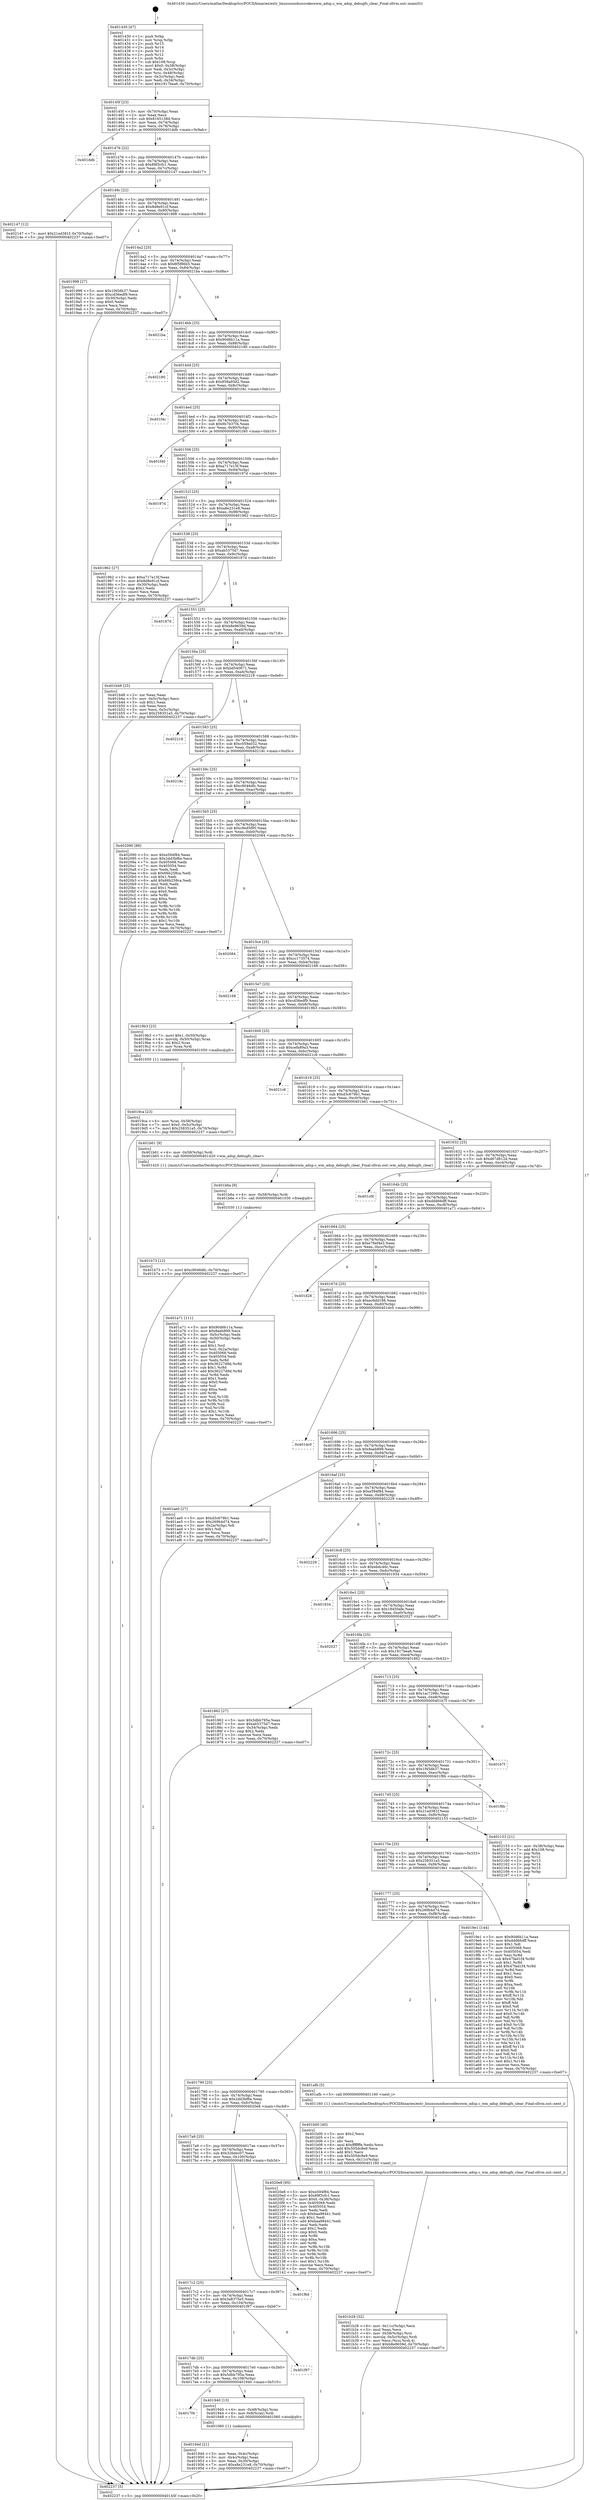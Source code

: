 digraph "0x401430" {
  label = "0x401430 (/mnt/c/Users/mathe/Desktop/tcc/POCII/binaries/extr_linuxsoundsoccodecswm_adsp.c_wm_adsp_debugfs_clear_Final-ollvm.out::main(0))"
  labelloc = "t"
  node[shape=record]

  Entry [label="",width=0.3,height=0.3,shape=circle,fillcolor=black,style=filled]
  "0x40145f" [label="{
     0x40145f [23]\l
     | [instrs]\l
     &nbsp;&nbsp;0x40145f \<+3\>: mov -0x70(%rbp),%eax\l
     &nbsp;&nbsp;0x401462 \<+2\>: mov %eax,%ecx\l
     &nbsp;&nbsp;0x401464 \<+6\>: sub $0x8165138d,%ecx\l
     &nbsp;&nbsp;0x40146a \<+3\>: mov %eax,-0x74(%rbp)\l
     &nbsp;&nbsp;0x40146d \<+3\>: mov %ecx,-0x78(%rbp)\l
     &nbsp;&nbsp;0x401470 \<+6\>: je 0000000000401ddb \<main+0x9ab\>\l
  }"]
  "0x401ddb" [label="{
     0x401ddb\l
  }", style=dashed]
  "0x401476" [label="{
     0x401476 [22]\l
     | [instrs]\l
     &nbsp;&nbsp;0x401476 \<+5\>: jmp 000000000040147b \<main+0x4b\>\l
     &nbsp;&nbsp;0x40147b \<+3\>: mov -0x74(%rbp),%eax\l
     &nbsp;&nbsp;0x40147e \<+5\>: sub $0x89f3cfc1,%eax\l
     &nbsp;&nbsp;0x401483 \<+3\>: mov %eax,-0x7c(%rbp)\l
     &nbsp;&nbsp;0x401486 \<+6\>: je 0000000000402147 \<main+0xd17\>\l
  }"]
  Exit [label="",width=0.3,height=0.3,shape=circle,fillcolor=black,style=filled,peripheries=2]
  "0x402147" [label="{
     0x402147 [12]\l
     | [instrs]\l
     &nbsp;&nbsp;0x402147 \<+7\>: movl $0x21ed381f,-0x70(%rbp)\l
     &nbsp;&nbsp;0x40214e \<+5\>: jmp 0000000000402237 \<main+0xe07\>\l
  }"]
  "0x40148c" [label="{
     0x40148c [22]\l
     | [instrs]\l
     &nbsp;&nbsp;0x40148c \<+5\>: jmp 0000000000401491 \<main+0x61\>\l
     &nbsp;&nbsp;0x401491 \<+3\>: mov -0x74(%rbp),%eax\l
     &nbsp;&nbsp;0x401494 \<+5\>: sub $0x8d8e91cf,%eax\l
     &nbsp;&nbsp;0x401499 \<+3\>: mov %eax,-0x80(%rbp)\l
     &nbsp;&nbsp;0x40149c \<+6\>: je 0000000000401998 \<main+0x568\>\l
  }"]
  "0x401b73" [label="{
     0x401b73 [12]\l
     | [instrs]\l
     &nbsp;&nbsp;0x401b73 \<+7\>: movl $0xc9046dfc,-0x70(%rbp)\l
     &nbsp;&nbsp;0x401b7a \<+5\>: jmp 0000000000402237 \<main+0xe07\>\l
  }"]
  "0x401998" [label="{
     0x401998 [27]\l
     | [instrs]\l
     &nbsp;&nbsp;0x401998 \<+5\>: mov $0x1f45db37,%eax\l
     &nbsp;&nbsp;0x40199d \<+5\>: mov $0xcd36edf9,%ecx\l
     &nbsp;&nbsp;0x4019a2 \<+3\>: mov -0x30(%rbp),%edx\l
     &nbsp;&nbsp;0x4019a5 \<+3\>: cmp $0x0,%edx\l
     &nbsp;&nbsp;0x4019a8 \<+3\>: cmove %ecx,%eax\l
     &nbsp;&nbsp;0x4019ab \<+3\>: mov %eax,-0x70(%rbp)\l
     &nbsp;&nbsp;0x4019ae \<+5\>: jmp 0000000000402237 \<main+0xe07\>\l
  }"]
  "0x4014a2" [label="{
     0x4014a2 [25]\l
     | [instrs]\l
     &nbsp;&nbsp;0x4014a2 \<+5\>: jmp 00000000004014a7 \<main+0x77\>\l
     &nbsp;&nbsp;0x4014a7 \<+3\>: mov -0x74(%rbp),%eax\l
     &nbsp;&nbsp;0x4014aa \<+5\>: sub $0x8f5f86b5,%eax\l
     &nbsp;&nbsp;0x4014af \<+6\>: mov %eax,-0x84(%rbp)\l
     &nbsp;&nbsp;0x4014b5 \<+6\>: je 00000000004021ba \<main+0xd8a\>\l
  }"]
  "0x401b6a" [label="{
     0x401b6a [9]\l
     | [instrs]\l
     &nbsp;&nbsp;0x401b6a \<+4\>: mov -0x58(%rbp),%rdi\l
     &nbsp;&nbsp;0x401b6e \<+5\>: call 0000000000401030 \<free@plt\>\l
     | [calls]\l
     &nbsp;&nbsp;0x401030 \{1\} (unknown)\l
  }"]
  "0x4021ba" [label="{
     0x4021ba\l
  }", style=dashed]
  "0x4014bb" [label="{
     0x4014bb [25]\l
     | [instrs]\l
     &nbsp;&nbsp;0x4014bb \<+5\>: jmp 00000000004014c0 \<main+0x90\>\l
     &nbsp;&nbsp;0x4014c0 \<+3\>: mov -0x74(%rbp),%eax\l
     &nbsp;&nbsp;0x4014c3 \<+5\>: sub $0x90d6b11a,%eax\l
     &nbsp;&nbsp;0x4014c8 \<+6\>: mov %eax,-0x88(%rbp)\l
     &nbsp;&nbsp;0x4014ce \<+6\>: je 0000000000402180 \<main+0xd50\>\l
  }"]
  "0x401b28" [label="{
     0x401b28 [32]\l
     | [instrs]\l
     &nbsp;&nbsp;0x401b28 \<+6\>: mov -0x11c(%rbp),%ecx\l
     &nbsp;&nbsp;0x401b2e \<+3\>: imul %eax,%ecx\l
     &nbsp;&nbsp;0x401b31 \<+4\>: mov -0x58(%rbp),%rsi\l
     &nbsp;&nbsp;0x401b35 \<+4\>: movslq -0x5c(%rbp),%rdi\l
     &nbsp;&nbsp;0x401b39 \<+3\>: mov %ecx,(%rsi,%rdi,4)\l
     &nbsp;&nbsp;0x401b3c \<+7\>: movl $0xb8e9659d,-0x70(%rbp)\l
     &nbsp;&nbsp;0x401b43 \<+5\>: jmp 0000000000402237 \<main+0xe07\>\l
  }"]
  "0x402180" [label="{
     0x402180\l
  }", style=dashed]
  "0x4014d4" [label="{
     0x4014d4 [25]\l
     | [instrs]\l
     &nbsp;&nbsp;0x4014d4 \<+5\>: jmp 00000000004014d9 \<main+0xa9\>\l
     &nbsp;&nbsp;0x4014d9 \<+3\>: mov -0x74(%rbp),%eax\l
     &nbsp;&nbsp;0x4014dc \<+5\>: sub $0x958a93d2,%eax\l
     &nbsp;&nbsp;0x4014e1 \<+6\>: mov %eax,-0x8c(%rbp)\l
     &nbsp;&nbsp;0x4014e7 \<+6\>: je 0000000000401f4c \<main+0xb1c\>\l
  }"]
  "0x401b00" [label="{
     0x401b00 [40]\l
     | [instrs]\l
     &nbsp;&nbsp;0x401b00 \<+5\>: mov $0x2,%ecx\l
     &nbsp;&nbsp;0x401b05 \<+1\>: cltd\l
     &nbsp;&nbsp;0x401b06 \<+2\>: idiv %ecx\l
     &nbsp;&nbsp;0x401b08 \<+6\>: imul $0xfffffffe,%edx,%ecx\l
     &nbsp;&nbsp;0x401b0e \<+6\>: add $0x505dc8e9,%ecx\l
     &nbsp;&nbsp;0x401b14 \<+3\>: add $0x1,%ecx\l
     &nbsp;&nbsp;0x401b17 \<+6\>: sub $0x505dc8e9,%ecx\l
     &nbsp;&nbsp;0x401b1d \<+6\>: mov %ecx,-0x11c(%rbp)\l
     &nbsp;&nbsp;0x401b23 \<+5\>: call 0000000000401160 \<next_i\>\l
     | [calls]\l
     &nbsp;&nbsp;0x401160 \{1\} (/mnt/c/Users/mathe/Desktop/tcc/POCII/binaries/extr_linuxsoundsoccodecswm_adsp.c_wm_adsp_debugfs_clear_Final-ollvm.out::next_i)\l
  }"]
  "0x401f4c" [label="{
     0x401f4c\l
  }", style=dashed]
  "0x4014ed" [label="{
     0x4014ed [25]\l
     | [instrs]\l
     &nbsp;&nbsp;0x4014ed \<+5\>: jmp 00000000004014f2 \<main+0xc2\>\l
     &nbsp;&nbsp;0x4014f2 \<+3\>: mov -0x74(%rbp),%eax\l
     &nbsp;&nbsp;0x4014f5 \<+5\>: sub $0x9b7b37f4,%eax\l
     &nbsp;&nbsp;0x4014fa \<+6\>: mov %eax,-0x90(%rbp)\l
     &nbsp;&nbsp;0x401500 \<+6\>: je 0000000000401f40 \<main+0xb10\>\l
  }"]
  "0x4019ca" [label="{
     0x4019ca [23]\l
     | [instrs]\l
     &nbsp;&nbsp;0x4019ca \<+4\>: mov %rax,-0x58(%rbp)\l
     &nbsp;&nbsp;0x4019ce \<+7\>: movl $0x0,-0x5c(%rbp)\l
     &nbsp;&nbsp;0x4019d5 \<+7\>: movl $0x258351a5,-0x70(%rbp)\l
     &nbsp;&nbsp;0x4019dc \<+5\>: jmp 0000000000402237 \<main+0xe07\>\l
  }"]
  "0x401f40" [label="{
     0x401f40\l
  }", style=dashed]
  "0x401506" [label="{
     0x401506 [25]\l
     | [instrs]\l
     &nbsp;&nbsp;0x401506 \<+5\>: jmp 000000000040150b \<main+0xdb\>\l
     &nbsp;&nbsp;0x40150b \<+3\>: mov -0x74(%rbp),%eax\l
     &nbsp;&nbsp;0x40150e \<+5\>: sub $0xa717e15f,%eax\l
     &nbsp;&nbsp;0x401513 \<+6\>: mov %eax,-0x94(%rbp)\l
     &nbsp;&nbsp;0x401519 \<+6\>: je 000000000040197d \<main+0x54d\>\l
  }"]
  "0x40194d" [label="{
     0x40194d [21]\l
     | [instrs]\l
     &nbsp;&nbsp;0x40194d \<+3\>: mov %eax,-0x4c(%rbp)\l
     &nbsp;&nbsp;0x401950 \<+3\>: mov -0x4c(%rbp),%eax\l
     &nbsp;&nbsp;0x401953 \<+3\>: mov %eax,-0x30(%rbp)\l
     &nbsp;&nbsp;0x401956 \<+7\>: movl $0xa8e231e8,-0x70(%rbp)\l
     &nbsp;&nbsp;0x40195d \<+5\>: jmp 0000000000402237 \<main+0xe07\>\l
  }"]
  "0x40197d" [label="{
     0x40197d\l
  }", style=dashed]
  "0x40151f" [label="{
     0x40151f [25]\l
     | [instrs]\l
     &nbsp;&nbsp;0x40151f \<+5\>: jmp 0000000000401524 \<main+0xf4\>\l
     &nbsp;&nbsp;0x401524 \<+3\>: mov -0x74(%rbp),%eax\l
     &nbsp;&nbsp;0x401527 \<+5\>: sub $0xa8e231e8,%eax\l
     &nbsp;&nbsp;0x40152c \<+6\>: mov %eax,-0x98(%rbp)\l
     &nbsp;&nbsp;0x401532 \<+6\>: je 0000000000401962 \<main+0x532\>\l
  }"]
  "0x4017f4" [label="{
     0x4017f4\l
  }", style=dashed]
  "0x401962" [label="{
     0x401962 [27]\l
     | [instrs]\l
     &nbsp;&nbsp;0x401962 \<+5\>: mov $0xa717e15f,%eax\l
     &nbsp;&nbsp;0x401967 \<+5\>: mov $0x8d8e91cf,%ecx\l
     &nbsp;&nbsp;0x40196c \<+3\>: mov -0x30(%rbp),%edx\l
     &nbsp;&nbsp;0x40196f \<+3\>: cmp $0x1,%edx\l
     &nbsp;&nbsp;0x401972 \<+3\>: cmovl %ecx,%eax\l
     &nbsp;&nbsp;0x401975 \<+3\>: mov %eax,-0x70(%rbp)\l
     &nbsp;&nbsp;0x401978 \<+5\>: jmp 0000000000402237 \<main+0xe07\>\l
  }"]
  "0x401538" [label="{
     0x401538 [25]\l
     | [instrs]\l
     &nbsp;&nbsp;0x401538 \<+5\>: jmp 000000000040153d \<main+0x10d\>\l
     &nbsp;&nbsp;0x40153d \<+3\>: mov -0x74(%rbp),%eax\l
     &nbsp;&nbsp;0x401540 \<+5\>: sub $0xab5375d7,%eax\l
     &nbsp;&nbsp;0x401545 \<+6\>: mov %eax,-0x9c(%rbp)\l
     &nbsp;&nbsp;0x40154b \<+6\>: je 000000000040187d \<main+0x44d\>\l
  }"]
  "0x401940" [label="{
     0x401940 [13]\l
     | [instrs]\l
     &nbsp;&nbsp;0x401940 \<+4\>: mov -0x48(%rbp),%rax\l
     &nbsp;&nbsp;0x401944 \<+4\>: mov 0x8(%rax),%rdi\l
     &nbsp;&nbsp;0x401948 \<+5\>: call 0000000000401060 \<atoi@plt\>\l
     | [calls]\l
     &nbsp;&nbsp;0x401060 \{1\} (unknown)\l
  }"]
  "0x40187d" [label="{
     0x40187d\l
  }", style=dashed]
  "0x401551" [label="{
     0x401551 [25]\l
     | [instrs]\l
     &nbsp;&nbsp;0x401551 \<+5\>: jmp 0000000000401556 \<main+0x126\>\l
     &nbsp;&nbsp;0x401556 \<+3\>: mov -0x74(%rbp),%eax\l
     &nbsp;&nbsp;0x401559 \<+5\>: sub $0xb8e9659d,%eax\l
     &nbsp;&nbsp;0x40155e \<+6\>: mov %eax,-0xa0(%rbp)\l
     &nbsp;&nbsp;0x401564 \<+6\>: je 0000000000401b48 \<main+0x718\>\l
  }"]
  "0x4017db" [label="{
     0x4017db [25]\l
     | [instrs]\l
     &nbsp;&nbsp;0x4017db \<+5\>: jmp 00000000004017e0 \<main+0x3b0\>\l
     &nbsp;&nbsp;0x4017e0 \<+3\>: mov -0x74(%rbp),%eax\l
     &nbsp;&nbsp;0x4017e3 \<+5\>: sub $0x5dbb795a,%eax\l
     &nbsp;&nbsp;0x4017e8 \<+6\>: mov %eax,-0x108(%rbp)\l
     &nbsp;&nbsp;0x4017ee \<+6\>: je 0000000000401940 \<main+0x510\>\l
  }"]
  "0x401b48" [label="{
     0x401b48 [25]\l
     | [instrs]\l
     &nbsp;&nbsp;0x401b48 \<+2\>: xor %eax,%eax\l
     &nbsp;&nbsp;0x401b4a \<+3\>: mov -0x5c(%rbp),%ecx\l
     &nbsp;&nbsp;0x401b4d \<+3\>: sub $0x1,%eax\l
     &nbsp;&nbsp;0x401b50 \<+2\>: sub %eax,%ecx\l
     &nbsp;&nbsp;0x401b52 \<+3\>: mov %ecx,-0x5c(%rbp)\l
     &nbsp;&nbsp;0x401b55 \<+7\>: movl $0x258351a5,-0x70(%rbp)\l
     &nbsp;&nbsp;0x401b5c \<+5\>: jmp 0000000000402237 \<main+0xe07\>\l
  }"]
  "0x40156a" [label="{
     0x40156a [25]\l
     | [instrs]\l
     &nbsp;&nbsp;0x40156a \<+5\>: jmp 000000000040156f \<main+0x13f\>\l
     &nbsp;&nbsp;0x40156f \<+3\>: mov -0x74(%rbp),%eax\l
     &nbsp;&nbsp;0x401572 \<+5\>: sub $0xbd540671,%eax\l
     &nbsp;&nbsp;0x401577 \<+6\>: mov %eax,-0xa4(%rbp)\l
     &nbsp;&nbsp;0x40157d \<+6\>: je 0000000000402218 \<main+0xde8\>\l
  }"]
  "0x401f97" [label="{
     0x401f97\l
  }", style=dashed]
  "0x402218" [label="{
     0x402218\l
  }", style=dashed]
  "0x401583" [label="{
     0x401583 [25]\l
     | [instrs]\l
     &nbsp;&nbsp;0x401583 \<+5\>: jmp 0000000000401588 \<main+0x158\>\l
     &nbsp;&nbsp;0x401588 \<+3\>: mov -0x74(%rbp),%eax\l
     &nbsp;&nbsp;0x40158b \<+5\>: sub $0xc059a032,%eax\l
     &nbsp;&nbsp;0x401590 \<+6\>: mov %eax,-0xa8(%rbp)\l
     &nbsp;&nbsp;0x401596 \<+6\>: je 000000000040218c \<main+0xd5c\>\l
  }"]
  "0x4017c2" [label="{
     0x4017c2 [25]\l
     | [instrs]\l
     &nbsp;&nbsp;0x4017c2 \<+5\>: jmp 00000000004017c7 \<main+0x397\>\l
     &nbsp;&nbsp;0x4017c7 \<+3\>: mov -0x74(%rbp),%eax\l
     &nbsp;&nbsp;0x4017ca \<+5\>: sub $0x3a8375e5,%eax\l
     &nbsp;&nbsp;0x4017cf \<+6\>: mov %eax,-0x104(%rbp)\l
     &nbsp;&nbsp;0x4017d5 \<+6\>: je 0000000000401f97 \<main+0xb67\>\l
  }"]
  "0x40218c" [label="{
     0x40218c\l
  }", style=dashed]
  "0x40159c" [label="{
     0x40159c [25]\l
     | [instrs]\l
     &nbsp;&nbsp;0x40159c \<+5\>: jmp 00000000004015a1 \<main+0x171\>\l
     &nbsp;&nbsp;0x4015a1 \<+3\>: mov -0x74(%rbp),%eax\l
     &nbsp;&nbsp;0x4015a4 \<+5\>: sub $0xc9046dfc,%eax\l
     &nbsp;&nbsp;0x4015a9 \<+6\>: mov %eax,-0xac(%rbp)\l
     &nbsp;&nbsp;0x4015af \<+6\>: je 0000000000402090 \<main+0xc60\>\l
  }"]
  "0x401f6d" [label="{
     0x401f6d\l
  }", style=dashed]
  "0x402090" [label="{
     0x402090 [88]\l
     | [instrs]\l
     &nbsp;&nbsp;0x402090 \<+5\>: mov $0xe594f84,%eax\l
     &nbsp;&nbsp;0x402095 \<+5\>: mov $0x2dd3bf6e,%ecx\l
     &nbsp;&nbsp;0x40209a \<+7\>: mov 0x405068,%edx\l
     &nbsp;&nbsp;0x4020a1 \<+7\>: mov 0x405054,%esi\l
     &nbsp;&nbsp;0x4020a8 \<+2\>: mov %edx,%edi\l
     &nbsp;&nbsp;0x4020aa \<+6\>: sub $0x66b258ca,%edi\l
     &nbsp;&nbsp;0x4020b0 \<+3\>: sub $0x1,%edi\l
     &nbsp;&nbsp;0x4020b3 \<+6\>: add $0x66b258ca,%edi\l
     &nbsp;&nbsp;0x4020b9 \<+3\>: imul %edi,%edx\l
     &nbsp;&nbsp;0x4020bc \<+3\>: and $0x1,%edx\l
     &nbsp;&nbsp;0x4020bf \<+3\>: cmp $0x0,%edx\l
     &nbsp;&nbsp;0x4020c2 \<+4\>: sete %r8b\l
     &nbsp;&nbsp;0x4020c6 \<+3\>: cmp $0xa,%esi\l
     &nbsp;&nbsp;0x4020c9 \<+4\>: setl %r9b\l
     &nbsp;&nbsp;0x4020cd \<+3\>: mov %r8b,%r10b\l
     &nbsp;&nbsp;0x4020d0 \<+3\>: and %r9b,%r10b\l
     &nbsp;&nbsp;0x4020d3 \<+3\>: xor %r9b,%r8b\l
     &nbsp;&nbsp;0x4020d6 \<+3\>: or %r8b,%r10b\l
     &nbsp;&nbsp;0x4020d9 \<+4\>: test $0x1,%r10b\l
     &nbsp;&nbsp;0x4020dd \<+3\>: cmovne %ecx,%eax\l
     &nbsp;&nbsp;0x4020e0 \<+3\>: mov %eax,-0x70(%rbp)\l
     &nbsp;&nbsp;0x4020e3 \<+5\>: jmp 0000000000402237 \<main+0xe07\>\l
  }"]
  "0x4015b5" [label="{
     0x4015b5 [25]\l
     | [instrs]\l
     &nbsp;&nbsp;0x4015b5 \<+5\>: jmp 00000000004015ba \<main+0x18a\>\l
     &nbsp;&nbsp;0x4015ba \<+3\>: mov -0x74(%rbp),%eax\l
     &nbsp;&nbsp;0x4015bd \<+5\>: sub $0xc9ed5f95,%eax\l
     &nbsp;&nbsp;0x4015c2 \<+6\>: mov %eax,-0xb0(%rbp)\l
     &nbsp;&nbsp;0x4015c8 \<+6\>: je 0000000000402084 \<main+0xc54\>\l
  }"]
  "0x4017a9" [label="{
     0x4017a9 [25]\l
     | [instrs]\l
     &nbsp;&nbsp;0x4017a9 \<+5\>: jmp 00000000004017ae \<main+0x37e\>\l
     &nbsp;&nbsp;0x4017ae \<+3\>: mov -0x74(%rbp),%eax\l
     &nbsp;&nbsp;0x4017b1 \<+5\>: sub $0x326dec07,%eax\l
     &nbsp;&nbsp;0x4017b6 \<+6\>: mov %eax,-0x100(%rbp)\l
     &nbsp;&nbsp;0x4017bc \<+6\>: je 0000000000401f6d \<main+0xb3d\>\l
  }"]
  "0x402084" [label="{
     0x402084\l
  }", style=dashed]
  "0x4015ce" [label="{
     0x4015ce [25]\l
     | [instrs]\l
     &nbsp;&nbsp;0x4015ce \<+5\>: jmp 00000000004015d3 \<main+0x1a3\>\l
     &nbsp;&nbsp;0x4015d3 \<+3\>: mov -0x74(%rbp),%eax\l
     &nbsp;&nbsp;0x4015d6 \<+5\>: sub $0xcc173574,%eax\l
     &nbsp;&nbsp;0x4015db \<+6\>: mov %eax,-0xb4(%rbp)\l
     &nbsp;&nbsp;0x4015e1 \<+6\>: je 0000000000402168 \<main+0xd38\>\l
  }"]
  "0x4020e8" [label="{
     0x4020e8 [95]\l
     | [instrs]\l
     &nbsp;&nbsp;0x4020e8 \<+5\>: mov $0xe594f84,%eax\l
     &nbsp;&nbsp;0x4020ed \<+5\>: mov $0x89f3cfc1,%ecx\l
     &nbsp;&nbsp;0x4020f2 \<+7\>: movl $0x0,-0x38(%rbp)\l
     &nbsp;&nbsp;0x4020f9 \<+7\>: mov 0x405068,%edx\l
     &nbsp;&nbsp;0x402100 \<+7\>: mov 0x405054,%esi\l
     &nbsp;&nbsp;0x402107 \<+2\>: mov %edx,%edi\l
     &nbsp;&nbsp;0x402109 \<+6\>: sub $0xbaa98441,%edi\l
     &nbsp;&nbsp;0x40210f \<+3\>: sub $0x1,%edi\l
     &nbsp;&nbsp;0x402112 \<+6\>: add $0xbaa98441,%edi\l
     &nbsp;&nbsp;0x402118 \<+3\>: imul %edi,%edx\l
     &nbsp;&nbsp;0x40211b \<+3\>: and $0x1,%edx\l
     &nbsp;&nbsp;0x40211e \<+3\>: cmp $0x0,%edx\l
     &nbsp;&nbsp;0x402121 \<+4\>: sete %r8b\l
     &nbsp;&nbsp;0x402125 \<+3\>: cmp $0xa,%esi\l
     &nbsp;&nbsp;0x402128 \<+4\>: setl %r9b\l
     &nbsp;&nbsp;0x40212c \<+3\>: mov %r8b,%r10b\l
     &nbsp;&nbsp;0x40212f \<+3\>: and %r9b,%r10b\l
     &nbsp;&nbsp;0x402132 \<+3\>: xor %r9b,%r8b\l
     &nbsp;&nbsp;0x402135 \<+3\>: or %r8b,%r10b\l
     &nbsp;&nbsp;0x402138 \<+4\>: test $0x1,%r10b\l
     &nbsp;&nbsp;0x40213c \<+3\>: cmovne %ecx,%eax\l
     &nbsp;&nbsp;0x40213f \<+3\>: mov %eax,-0x70(%rbp)\l
     &nbsp;&nbsp;0x402142 \<+5\>: jmp 0000000000402237 \<main+0xe07\>\l
  }"]
  "0x402168" [label="{
     0x402168\l
  }", style=dashed]
  "0x4015e7" [label="{
     0x4015e7 [25]\l
     | [instrs]\l
     &nbsp;&nbsp;0x4015e7 \<+5\>: jmp 00000000004015ec \<main+0x1bc\>\l
     &nbsp;&nbsp;0x4015ec \<+3\>: mov -0x74(%rbp),%eax\l
     &nbsp;&nbsp;0x4015ef \<+5\>: sub $0xcd36edf9,%eax\l
     &nbsp;&nbsp;0x4015f4 \<+6\>: mov %eax,-0xb8(%rbp)\l
     &nbsp;&nbsp;0x4015fa \<+6\>: je 00000000004019b3 \<main+0x583\>\l
  }"]
  "0x401790" [label="{
     0x401790 [25]\l
     | [instrs]\l
     &nbsp;&nbsp;0x401790 \<+5\>: jmp 0000000000401795 \<main+0x365\>\l
     &nbsp;&nbsp;0x401795 \<+3\>: mov -0x74(%rbp),%eax\l
     &nbsp;&nbsp;0x401798 \<+5\>: sub $0x2dd3bf6e,%eax\l
     &nbsp;&nbsp;0x40179d \<+6\>: mov %eax,-0xfc(%rbp)\l
     &nbsp;&nbsp;0x4017a3 \<+6\>: je 00000000004020e8 \<main+0xcb8\>\l
  }"]
  "0x4019b3" [label="{
     0x4019b3 [23]\l
     | [instrs]\l
     &nbsp;&nbsp;0x4019b3 \<+7\>: movl $0x1,-0x50(%rbp)\l
     &nbsp;&nbsp;0x4019ba \<+4\>: movslq -0x50(%rbp),%rax\l
     &nbsp;&nbsp;0x4019be \<+4\>: shl $0x2,%rax\l
     &nbsp;&nbsp;0x4019c2 \<+3\>: mov %rax,%rdi\l
     &nbsp;&nbsp;0x4019c5 \<+5\>: call 0000000000401050 \<malloc@plt\>\l
     | [calls]\l
     &nbsp;&nbsp;0x401050 \{1\} (unknown)\l
  }"]
  "0x401600" [label="{
     0x401600 [25]\l
     | [instrs]\l
     &nbsp;&nbsp;0x401600 \<+5\>: jmp 0000000000401605 \<main+0x1d5\>\l
     &nbsp;&nbsp;0x401605 \<+3\>: mov -0x74(%rbp),%eax\l
     &nbsp;&nbsp;0x401608 \<+5\>: sub $0xcefa89a3,%eax\l
     &nbsp;&nbsp;0x40160d \<+6\>: mov %eax,-0xbc(%rbp)\l
     &nbsp;&nbsp;0x401613 \<+6\>: je 00000000004021c6 \<main+0xd96\>\l
  }"]
  "0x401afb" [label="{
     0x401afb [5]\l
     | [instrs]\l
     &nbsp;&nbsp;0x401afb \<+5\>: call 0000000000401160 \<next_i\>\l
     | [calls]\l
     &nbsp;&nbsp;0x401160 \{1\} (/mnt/c/Users/mathe/Desktop/tcc/POCII/binaries/extr_linuxsoundsoccodecswm_adsp.c_wm_adsp_debugfs_clear_Final-ollvm.out::next_i)\l
  }"]
  "0x4021c6" [label="{
     0x4021c6\l
  }", style=dashed]
  "0x401619" [label="{
     0x401619 [25]\l
     | [instrs]\l
     &nbsp;&nbsp;0x401619 \<+5\>: jmp 000000000040161e \<main+0x1ee\>\l
     &nbsp;&nbsp;0x40161e \<+3\>: mov -0x74(%rbp),%eax\l
     &nbsp;&nbsp;0x401621 \<+5\>: sub $0xd3c679b1,%eax\l
     &nbsp;&nbsp;0x401626 \<+6\>: mov %eax,-0xc0(%rbp)\l
     &nbsp;&nbsp;0x40162c \<+6\>: je 0000000000401b61 \<main+0x731\>\l
  }"]
  "0x401777" [label="{
     0x401777 [25]\l
     | [instrs]\l
     &nbsp;&nbsp;0x401777 \<+5\>: jmp 000000000040177c \<main+0x34c\>\l
     &nbsp;&nbsp;0x40177c \<+3\>: mov -0x74(%rbp),%eax\l
     &nbsp;&nbsp;0x40177f \<+5\>: sub $0x269b4d74,%eax\l
     &nbsp;&nbsp;0x401784 \<+6\>: mov %eax,-0xf8(%rbp)\l
     &nbsp;&nbsp;0x40178a \<+6\>: je 0000000000401afb \<main+0x6cb\>\l
  }"]
  "0x401b61" [label="{
     0x401b61 [9]\l
     | [instrs]\l
     &nbsp;&nbsp;0x401b61 \<+4\>: mov -0x58(%rbp),%rdi\l
     &nbsp;&nbsp;0x401b65 \<+5\>: call 0000000000401420 \<wm_adsp_debugfs_clear\>\l
     | [calls]\l
     &nbsp;&nbsp;0x401420 \{1\} (/mnt/c/Users/mathe/Desktop/tcc/POCII/binaries/extr_linuxsoundsoccodecswm_adsp.c_wm_adsp_debugfs_clear_Final-ollvm.out::wm_adsp_debugfs_clear)\l
  }"]
  "0x401632" [label="{
     0x401632 [25]\l
     | [instrs]\l
     &nbsp;&nbsp;0x401632 \<+5\>: jmp 0000000000401637 \<main+0x207\>\l
     &nbsp;&nbsp;0x401637 \<+3\>: mov -0x74(%rbp),%eax\l
     &nbsp;&nbsp;0x40163a \<+5\>: sub $0xd67d812d,%eax\l
     &nbsp;&nbsp;0x40163f \<+6\>: mov %eax,-0xc4(%rbp)\l
     &nbsp;&nbsp;0x401645 \<+6\>: je 0000000000401c0f \<main+0x7df\>\l
  }"]
  "0x4019e1" [label="{
     0x4019e1 [144]\l
     | [instrs]\l
     &nbsp;&nbsp;0x4019e1 \<+5\>: mov $0x90d6b11a,%eax\l
     &nbsp;&nbsp;0x4019e6 \<+5\>: mov $0xddd66dff,%ecx\l
     &nbsp;&nbsp;0x4019eb \<+2\>: mov $0x1,%dl\l
     &nbsp;&nbsp;0x4019ed \<+7\>: mov 0x405068,%esi\l
     &nbsp;&nbsp;0x4019f4 \<+7\>: mov 0x405054,%edi\l
     &nbsp;&nbsp;0x4019fb \<+3\>: mov %esi,%r8d\l
     &nbsp;&nbsp;0x4019fe \<+7\>: sub $0x47fad1f4,%r8d\l
     &nbsp;&nbsp;0x401a05 \<+4\>: sub $0x1,%r8d\l
     &nbsp;&nbsp;0x401a09 \<+7\>: add $0x47fad1f4,%r8d\l
     &nbsp;&nbsp;0x401a10 \<+4\>: imul %r8d,%esi\l
     &nbsp;&nbsp;0x401a14 \<+3\>: and $0x1,%esi\l
     &nbsp;&nbsp;0x401a17 \<+3\>: cmp $0x0,%esi\l
     &nbsp;&nbsp;0x401a1a \<+4\>: sete %r9b\l
     &nbsp;&nbsp;0x401a1e \<+3\>: cmp $0xa,%edi\l
     &nbsp;&nbsp;0x401a21 \<+4\>: setl %r10b\l
     &nbsp;&nbsp;0x401a25 \<+3\>: mov %r9b,%r11b\l
     &nbsp;&nbsp;0x401a28 \<+4\>: xor $0xff,%r11b\l
     &nbsp;&nbsp;0x401a2c \<+3\>: mov %r10b,%bl\l
     &nbsp;&nbsp;0x401a2f \<+3\>: xor $0xff,%bl\l
     &nbsp;&nbsp;0x401a32 \<+3\>: xor $0x0,%dl\l
     &nbsp;&nbsp;0x401a35 \<+3\>: mov %r11b,%r14b\l
     &nbsp;&nbsp;0x401a38 \<+4\>: and $0x0,%r14b\l
     &nbsp;&nbsp;0x401a3c \<+3\>: and %dl,%r9b\l
     &nbsp;&nbsp;0x401a3f \<+3\>: mov %bl,%r15b\l
     &nbsp;&nbsp;0x401a42 \<+4\>: and $0x0,%r15b\l
     &nbsp;&nbsp;0x401a46 \<+3\>: and %dl,%r10b\l
     &nbsp;&nbsp;0x401a49 \<+3\>: or %r9b,%r14b\l
     &nbsp;&nbsp;0x401a4c \<+3\>: or %r10b,%r15b\l
     &nbsp;&nbsp;0x401a4f \<+3\>: xor %r15b,%r14b\l
     &nbsp;&nbsp;0x401a52 \<+3\>: or %bl,%r11b\l
     &nbsp;&nbsp;0x401a55 \<+4\>: xor $0xff,%r11b\l
     &nbsp;&nbsp;0x401a59 \<+3\>: or $0x0,%dl\l
     &nbsp;&nbsp;0x401a5c \<+3\>: and %dl,%r11b\l
     &nbsp;&nbsp;0x401a5f \<+3\>: or %r11b,%r14b\l
     &nbsp;&nbsp;0x401a62 \<+4\>: test $0x1,%r14b\l
     &nbsp;&nbsp;0x401a66 \<+3\>: cmovne %ecx,%eax\l
     &nbsp;&nbsp;0x401a69 \<+3\>: mov %eax,-0x70(%rbp)\l
     &nbsp;&nbsp;0x401a6c \<+5\>: jmp 0000000000402237 \<main+0xe07\>\l
  }"]
  "0x401c0f" [label="{
     0x401c0f\l
  }", style=dashed]
  "0x40164b" [label="{
     0x40164b [25]\l
     | [instrs]\l
     &nbsp;&nbsp;0x40164b \<+5\>: jmp 0000000000401650 \<main+0x220\>\l
     &nbsp;&nbsp;0x401650 \<+3\>: mov -0x74(%rbp),%eax\l
     &nbsp;&nbsp;0x401653 \<+5\>: sub $0xddd66dff,%eax\l
     &nbsp;&nbsp;0x401658 \<+6\>: mov %eax,-0xc8(%rbp)\l
     &nbsp;&nbsp;0x40165e \<+6\>: je 0000000000401a71 \<main+0x641\>\l
  }"]
  "0x40175e" [label="{
     0x40175e [25]\l
     | [instrs]\l
     &nbsp;&nbsp;0x40175e \<+5\>: jmp 0000000000401763 \<main+0x333\>\l
     &nbsp;&nbsp;0x401763 \<+3\>: mov -0x74(%rbp),%eax\l
     &nbsp;&nbsp;0x401766 \<+5\>: sub $0x258351a5,%eax\l
     &nbsp;&nbsp;0x40176b \<+6\>: mov %eax,-0xf4(%rbp)\l
     &nbsp;&nbsp;0x401771 \<+6\>: je 00000000004019e1 \<main+0x5b1\>\l
  }"]
  "0x401a71" [label="{
     0x401a71 [111]\l
     | [instrs]\l
     &nbsp;&nbsp;0x401a71 \<+5\>: mov $0x90d6b11a,%eax\l
     &nbsp;&nbsp;0x401a76 \<+5\>: mov $0x8aeb899,%ecx\l
     &nbsp;&nbsp;0x401a7b \<+3\>: mov -0x5c(%rbp),%edx\l
     &nbsp;&nbsp;0x401a7e \<+3\>: cmp -0x50(%rbp),%edx\l
     &nbsp;&nbsp;0x401a81 \<+4\>: setl %sil\l
     &nbsp;&nbsp;0x401a85 \<+4\>: and $0x1,%sil\l
     &nbsp;&nbsp;0x401a89 \<+4\>: mov %sil,-0x2a(%rbp)\l
     &nbsp;&nbsp;0x401a8d \<+7\>: mov 0x405068,%edx\l
     &nbsp;&nbsp;0x401a94 \<+7\>: mov 0x405054,%edi\l
     &nbsp;&nbsp;0x401a9b \<+3\>: mov %edx,%r8d\l
     &nbsp;&nbsp;0x401a9e \<+7\>: sub $0x36227d9d,%r8d\l
     &nbsp;&nbsp;0x401aa5 \<+4\>: sub $0x1,%r8d\l
     &nbsp;&nbsp;0x401aa9 \<+7\>: add $0x36227d9d,%r8d\l
     &nbsp;&nbsp;0x401ab0 \<+4\>: imul %r8d,%edx\l
     &nbsp;&nbsp;0x401ab4 \<+3\>: and $0x1,%edx\l
     &nbsp;&nbsp;0x401ab7 \<+3\>: cmp $0x0,%edx\l
     &nbsp;&nbsp;0x401aba \<+4\>: sete %sil\l
     &nbsp;&nbsp;0x401abe \<+3\>: cmp $0xa,%edi\l
     &nbsp;&nbsp;0x401ac1 \<+4\>: setl %r9b\l
     &nbsp;&nbsp;0x401ac5 \<+3\>: mov %sil,%r10b\l
     &nbsp;&nbsp;0x401ac8 \<+3\>: and %r9b,%r10b\l
     &nbsp;&nbsp;0x401acb \<+3\>: xor %r9b,%sil\l
     &nbsp;&nbsp;0x401ace \<+3\>: or %sil,%r10b\l
     &nbsp;&nbsp;0x401ad1 \<+4\>: test $0x1,%r10b\l
     &nbsp;&nbsp;0x401ad5 \<+3\>: cmovne %ecx,%eax\l
     &nbsp;&nbsp;0x401ad8 \<+3\>: mov %eax,-0x70(%rbp)\l
     &nbsp;&nbsp;0x401adb \<+5\>: jmp 0000000000402237 \<main+0xe07\>\l
  }"]
  "0x401664" [label="{
     0x401664 [25]\l
     | [instrs]\l
     &nbsp;&nbsp;0x401664 \<+5\>: jmp 0000000000401669 \<main+0x239\>\l
     &nbsp;&nbsp;0x401669 \<+3\>: mov -0x74(%rbp),%eax\l
     &nbsp;&nbsp;0x40166c \<+5\>: sub $0xe76ef4e3,%eax\l
     &nbsp;&nbsp;0x401671 \<+6\>: mov %eax,-0xcc(%rbp)\l
     &nbsp;&nbsp;0x401677 \<+6\>: je 0000000000401d28 \<main+0x8f8\>\l
  }"]
  "0x402153" [label="{
     0x402153 [21]\l
     | [instrs]\l
     &nbsp;&nbsp;0x402153 \<+3\>: mov -0x38(%rbp),%eax\l
     &nbsp;&nbsp;0x402156 \<+7\>: add $0x108,%rsp\l
     &nbsp;&nbsp;0x40215d \<+1\>: pop %rbx\l
     &nbsp;&nbsp;0x40215e \<+2\>: pop %r12\l
     &nbsp;&nbsp;0x402160 \<+2\>: pop %r13\l
     &nbsp;&nbsp;0x402162 \<+2\>: pop %r14\l
     &nbsp;&nbsp;0x402164 \<+2\>: pop %r15\l
     &nbsp;&nbsp;0x402166 \<+1\>: pop %rbp\l
     &nbsp;&nbsp;0x402167 \<+1\>: ret\l
  }"]
  "0x401d28" [label="{
     0x401d28\l
  }", style=dashed]
  "0x40167d" [label="{
     0x40167d [25]\l
     | [instrs]\l
     &nbsp;&nbsp;0x40167d \<+5\>: jmp 0000000000401682 \<main+0x252\>\l
     &nbsp;&nbsp;0x401682 \<+3\>: mov -0x74(%rbp),%eax\l
     &nbsp;&nbsp;0x401685 \<+5\>: sub $0xec6dd198,%eax\l
     &nbsp;&nbsp;0x40168a \<+6\>: mov %eax,-0xd0(%rbp)\l
     &nbsp;&nbsp;0x401690 \<+6\>: je 0000000000401dc0 \<main+0x990\>\l
  }"]
  "0x401745" [label="{
     0x401745 [25]\l
     | [instrs]\l
     &nbsp;&nbsp;0x401745 \<+5\>: jmp 000000000040174a \<main+0x31a\>\l
     &nbsp;&nbsp;0x40174a \<+3\>: mov -0x74(%rbp),%eax\l
     &nbsp;&nbsp;0x40174d \<+5\>: sub $0x21ed381f,%eax\l
     &nbsp;&nbsp;0x401752 \<+6\>: mov %eax,-0xf0(%rbp)\l
     &nbsp;&nbsp;0x401758 \<+6\>: je 0000000000402153 \<main+0xd23\>\l
  }"]
  "0x401dc0" [label="{
     0x401dc0\l
  }", style=dashed]
  "0x401696" [label="{
     0x401696 [25]\l
     | [instrs]\l
     &nbsp;&nbsp;0x401696 \<+5\>: jmp 000000000040169b \<main+0x26b\>\l
     &nbsp;&nbsp;0x40169b \<+3\>: mov -0x74(%rbp),%eax\l
     &nbsp;&nbsp;0x40169e \<+5\>: sub $0x8aeb899,%eax\l
     &nbsp;&nbsp;0x4016a3 \<+6\>: mov %eax,-0xd4(%rbp)\l
     &nbsp;&nbsp;0x4016a9 \<+6\>: je 0000000000401ae0 \<main+0x6b0\>\l
  }"]
  "0x401f8b" [label="{
     0x401f8b\l
  }", style=dashed]
  "0x401ae0" [label="{
     0x401ae0 [27]\l
     | [instrs]\l
     &nbsp;&nbsp;0x401ae0 \<+5\>: mov $0xd3c679b1,%eax\l
     &nbsp;&nbsp;0x401ae5 \<+5\>: mov $0x269b4d74,%ecx\l
     &nbsp;&nbsp;0x401aea \<+3\>: mov -0x2a(%rbp),%dl\l
     &nbsp;&nbsp;0x401aed \<+3\>: test $0x1,%dl\l
     &nbsp;&nbsp;0x401af0 \<+3\>: cmovne %ecx,%eax\l
     &nbsp;&nbsp;0x401af3 \<+3\>: mov %eax,-0x70(%rbp)\l
     &nbsp;&nbsp;0x401af6 \<+5\>: jmp 0000000000402237 \<main+0xe07\>\l
  }"]
  "0x4016af" [label="{
     0x4016af [25]\l
     | [instrs]\l
     &nbsp;&nbsp;0x4016af \<+5\>: jmp 00000000004016b4 \<main+0x284\>\l
     &nbsp;&nbsp;0x4016b4 \<+3\>: mov -0x74(%rbp),%eax\l
     &nbsp;&nbsp;0x4016b7 \<+5\>: sub $0xe594f84,%eax\l
     &nbsp;&nbsp;0x4016bc \<+6\>: mov %eax,-0xd8(%rbp)\l
     &nbsp;&nbsp;0x4016c2 \<+6\>: je 0000000000402229 \<main+0xdf9\>\l
  }"]
  "0x40172c" [label="{
     0x40172c [25]\l
     | [instrs]\l
     &nbsp;&nbsp;0x40172c \<+5\>: jmp 0000000000401731 \<main+0x301\>\l
     &nbsp;&nbsp;0x401731 \<+3\>: mov -0x74(%rbp),%eax\l
     &nbsp;&nbsp;0x401734 \<+5\>: sub $0x1f45db37,%eax\l
     &nbsp;&nbsp;0x401739 \<+6\>: mov %eax,-0xec(%rbp)\l
     &nbsp;&nbsp;0x40173f \<+6\>: je 0000000000401f8b \<main+0xb5b\>\l
  }"]
  "0x402229" [label="{
     0x402229\l
  }", style=dashed]
  "0x4016c8" [label="{
     0x4016c8 [25]\l
     | [instrs]\l
     &nbsp;&nbsp;0x4016c8 \<+5\>: jmp 00000000004016cd \<main+0x29d\>\l
     &nbsp;&nbsp;0x4016cd \<+3\>: mov -0x74(%rbp),%eax\l
     &nbsp;&nbsp;0x4016d0 \<+5\>: sub $0xebdc46c,%eax\l
     &nbsp;&nbsp;0x4016d5 \<+6\>: mov %eax,-0xdc(%rbp)\l
     &nbsp;&nbsp;0x4016db \<+6\>: je 0000000000401934 \<main+0x504\>\l
  }"]
  "0x401b7f" [label="{
     0x401b7f\l
  }", style=dashed]
  "0x401934" [label="{
     0x401934\l
  }", style=dashed]
  "0x4016e1" [label="{
     0x4016e1 [25]\l
     | [instrs]\l
     &nbsp;&nbsp;0x4016e1 \<+5\>: jmp 00000000004016e6 \<main+0x2b6\>\l
     &nbsp;&nbsp;0x4016e6 \<+3\>: mov -0x74(%rbp),%eax\l
     &nbsp;&nbsp;0x4016e9 \<+5\>: sub $0x18450afe,%eax\l
     &nbsp;&nbsp;0x4016ee \<+6\>: mov %eax,-0xe0(%rbp)\l
     &nbsp;&nbsp;0x4016f4 \<+6\>: je 0000000000402027 \<main+0xbf7\>\l
  }"]
  "0x401430" [label="{
     0x401430 [47]\l
     | [instrs]\l
     &nbsp;&nbsp;0x401430 \<+1\>: push %rbp\l
     &nbsp;&nbsp;0x401431 \<+3\>: mov %rsp,%rbp\l
     &nbsp;&nbsp;0x401434 \<+2\>: push %r15\l
     &nbsp;&nbsp;0x401436 \<+2\>: push %r14\l
     &nbsp;&nbsp;0x401438 \<+2\>: push %r13\l
     &nbsp;&nbsp;0x40143a \<+2\>: push %r12\l
     &nbsp;&nbsp;0x40143c \<+1\>: push %rbx\l
     &nbsp;&nbsp;0x40143d \<+7\>: sub $0x108,%rsp\l
     &nbsp;&nbsp;0x401444 \<+7\>: movl $0x0,-0x38(%rbp)\l
     &nbsp;&nbsp;0x40144b \<+3\>: mov %edi,-0x3c(%rbp)\l
     &nbsp;&nbsp;0x40144e \<+4\>: mov %rsi,-0x48(%rbp)\l
     &nbsp;&nbsp;0x401452 \<+3\>: mov -0x3c(%rbp),%edi\l
     &nbsp;&nbsp;0x401455 \<+3\>: mov %edi,-0x34(%rbp)\l
     &nbsp;&nbsp;0x401458 \<+7\>: movl $0x1917bea6,-0x70(%rbp)\l
  }"]
  "0x402027" [label="{
     0x402027\l
  }", style=dashed]
  "0x4016fa" [label="{
     0x4016fa [25]\l
     | [instrs]\l
     &nbsp;&nbsp;0x4016fa \<+5\>: jmp 00000000004016ff \<main+0x2cf\>\l
     &nbsp;&nbsp;0x4016ff \<+3\>: mov -0x74(%rbp),%eax\l
     &nbsp;&nbsp;0x401702 \<+5\>: sub $0x1917bea6,%eax\l
     &nbsp;&nbsp;0x401707 \<+6\>: mov %eax,-0xe4(%rbp)\l
     &nbsp;&nbsp;0x40170d \<+6\>: je 0000000000401862 \<main+0x432\>\l
  }"]
  "0x402237" [label="{
     0x402237 [5]\l
     | [instrs]\l
     &nbsp;&nbsp;0x402237 \<+5\>: jmp 000000000040145f \<main+0x2f\>\l
  }"]
  "0x401862" [label="{
     0x401862 [27]\l
     | [instrs]\l
     &nbsp;&nbsp;0x401862 \<+5\>: mov $0x5dbb795a,%eax\l
     &nbsp;&nbsp;0x401867 \<+5\>: mov $0xab5375d7,%ecx\l
     &nbsp;&nbsp;0x40186c \<+3\>: mov -0x34(%rbp),%edx\l
     &nbsp;&nbsp;0x40186f \<+3\>: cmp $0x2,%edx\l
     &nbsp;&nbsp;0x401872 \<+3\>: cmovne %ecx,%eax\l
     &nbsp;&nbsp;0x401875 \<+3\>: mov %eax,-0x70(%rbp)\l
     &nbsp;&nbsp;0x401878 \<+5\>: jmp 0000000000402237 \<main+0xe07\>\l
  }"]
  "0x401713" [label="{
     0x401713 [25]\l
     | [instrs]\l
     &nbsp;&nbsp;0x401713 \<+5\>: jmp 0000000000401718 \<main+0x2e8\>\l
     &nbsp;&nbsp;0x401718 \<+3\>: mov -0x74(%rbp),%eax\l
     &nbsp;&nbsp;0x40171b \<+5\>: sub $0x1ac7298c,%eax\l
     &nbsp;&nbsp;0x401720 \<+6\>: mov %eax,-0xe8(%rbp)\l
     &nbsp;&nbsp;0x401726 \<+6\>: je 0000000000401b7f \<main+0x74f\>\l
  }"]
  Entry -> "0x401430" [label=" 1"]
  "0x40145f" -> "0x401ddb" [label=" 0"]
  "0x40145f" -> "0x401476" [label=" 18"]
  "0x402153" -> Exit [label=" 1"]
  "0x401476" -> "0x402147" [label=" 1"]
  "0x401476" -> "0x40148c" [label=" 17"]
  "0x402147" -> "0x402237" [label=" 1"]
  "0x40148c" -> "0x401998" [label=" 1"]
  "0x40148c" -> "0x4014a2" [label=" 16"]
  "0x4020e8" -> "0x402237" [label=" 1"]
  "0x4014a2" -> "0x4021ba" [label=" 0"]
  "0x4014a2" -> "0x4014bb" [label=" 16"]
  "0x402090" -> "0x402237" [label=" 1"]
  "0x4014bb" -> "0x402180" [label=" 0"]
  "0x4014bb" -> "0x4014d4" [label=" 16"]
  "0x401b73" -> "0x402237" [label=" 1"]
  "0x4014d4" -> "0x401f4c" [label=" 0"]
  "0x4014d4" -> "0x4014ed" [label=" 16"]
  "0x401b6a" -> "0x401b73" [label=" 1"]
  "0x4014ed" -> "0x401f40" [label=" 0"]
  "0x4014ed" -> "0x401506" [label=" 16"]
  "0x401b61" -> "0x401b6a" [label=" 1"]
  "0x401506" -> "0x40197d" [label=" 0"]
  "0x401506" -> "0x40151f" [label=" 16"]
  "0x401b48" -> "0x402237" [label=" 1"]
  "0x40151f" -> "0x401962" [label=" 1"]
  "0x40151f" -> "0x401538" [label=" 15"]
  "0x401b28" -> "0x402237" [label=" 1"]
  "0x401538" -> "0x40187d" [label=" 0"]
  "0x401538" -> "0x401551" [label=" 15"]
  "0x401b00" -> "0x401b28" [label=" 1"]
  "0x401551" -> "0x401b48" [label=" 1"]
  "0x401551" -> "0x40156a" [label=" 14"]
  "0x401ae0" -> "0x402237" [label=" 2"]
  "0x40156a" -> "0x402218" [label=" 0"]
  "0x40156a" -> "0x401583" [label=" 14"]
  "0x401a71" -> "0x402237" [label=" 2"]
  "0x401583" -> "0x40218c" [label=" 0"]
  "0x401583" -> "0x40159c" [label=" 14"]
  "0x4019ca" -> "0x402237" [label=" 1"]
  "0x40159c" -> "0x402090" [label=" 1"]
  "0x40159c" -> "0x4015b5" [label=" 13"]
  "0x4019b3" -> "0x4019ca" [label=" 1"]
  "0x4015b5" -> "0x402084" [label=" 0"]
  "0x4015b5" -> "0x4015ce" [label=" 13"]
  "0x401962" -> "0x402237" [label=" 1"]
  "0x4015ce" -> "0x402168" [label=" 0"]
  "0x4015ce" -> "0x4015e7" [label=" 13"]
  "0x40194d" -> "0x402237" [label=" 1"]
  "0x4015e7" -> "0x4019b3" [label=" 1"]
  "0x4015e7" -> "0x401600" [label=" 12"]
  "0x4017db" -> "0x4017f4" [label=" 0"]
  "0x401600" -> "0x4021c6" [label=" 0"]
  "0x401600" -> "0x401619" [label=" 12"]
  "0x4017db" -> "0x401940" [label=" 1"]
  "0x401619" -> "0x401b61" [label=" 1"]
  "0x401619" -> "0x401632" [label=" 11"]
  "0x4017c2" -> "0x4017db" [label=" 1"]
  "0x401632" -> "0x401c0f" [label=" 0"]
  "0x401632" -> "0x40164b" [label=" 11"]
  "0x4017c2" -> "0x401f97" [label=" 0"]
  "0x40164b" -> "0x401a71" [label=" 2"]
  "0x40164b" -> "0x401664" [label=" 9"]
  "0x4017a9" -> "0x4017c2" [label=" 1"]
  "0x401664" -> "0x401d28" [label=" 0"]
  "0x401664" -> "0x40167d" [label=" 9"]
  "0x4017a9" -> "0x401f6d" [label=" 0"]
  "0x40167d" -> "0x401dc0" [label=" 0"]
  "0x40167d" -> "0x401696" [label=" 9"]
  "0x401790" -> "0x4017a9" [label=" 1"]
  "0x401696" -> "0x401ae0" [label=" 2"]
  "0x401696" -> "0x4016af" [label=" 7"]
  "0x401790" -> "0x4020e8" [label=" 1"]
  "0x4016af" -> "0x402229" [label=" 0"]
  "0x4016af" -> "0x4016c8" [label=" 7"]
  "0x401777" -> "0x401790" [label=" 2"]
  "0x4016c8" -> "0x401934" [label=" 0"]
  "0x4016c8" -> "0x4016e1" [label=" 7"]
  "0x401777" -> "0x401afb" [label=" 1"]
  "0x4016e1" -> "0x402027" [label=" 0"]
  "0x4016e1" -> "0x4016fa" [label=" 7"]
  "0x40175e" -> "0x401777" [label=" 3"]
  "0x4016fa" -> "0x401862" [label=" 1"]
  "0x4016fa" -> "0x401713" [label=" 6"]
  "0x401862" -> "0x402237" [label=" 1"]
  "0x401430" -> "0x40145f" [label=" 1"]
  "0x402237" -> "0x40145f" [label=" 17"]
  "0x401afb" -> "0x401b00" [label=" 1"]
  "0x401713" -> "0x401b7f" [label=" 0"]
  "0x401713" -> "0x40172c" [label=" 6"]
  "0x401940" -> "0x40194d" [label=" 1"]
  "0x40172c" -> "0x401f8b" [label=" 0"]
  "0x40172c" -> "0x401745" [label=" 6"]
  "0x401998" -> "0x402237" [label=" 1"]
  "0x401745" -> "0x402153" [label=" 1"]
  "0x401745" -> "0x40175e" [label=" 5"]
  "0x4019e1" -> "0x402237" [label=" 2"]
  "0x40175e" -> "0x4019e1" [label=" 2"]
}
